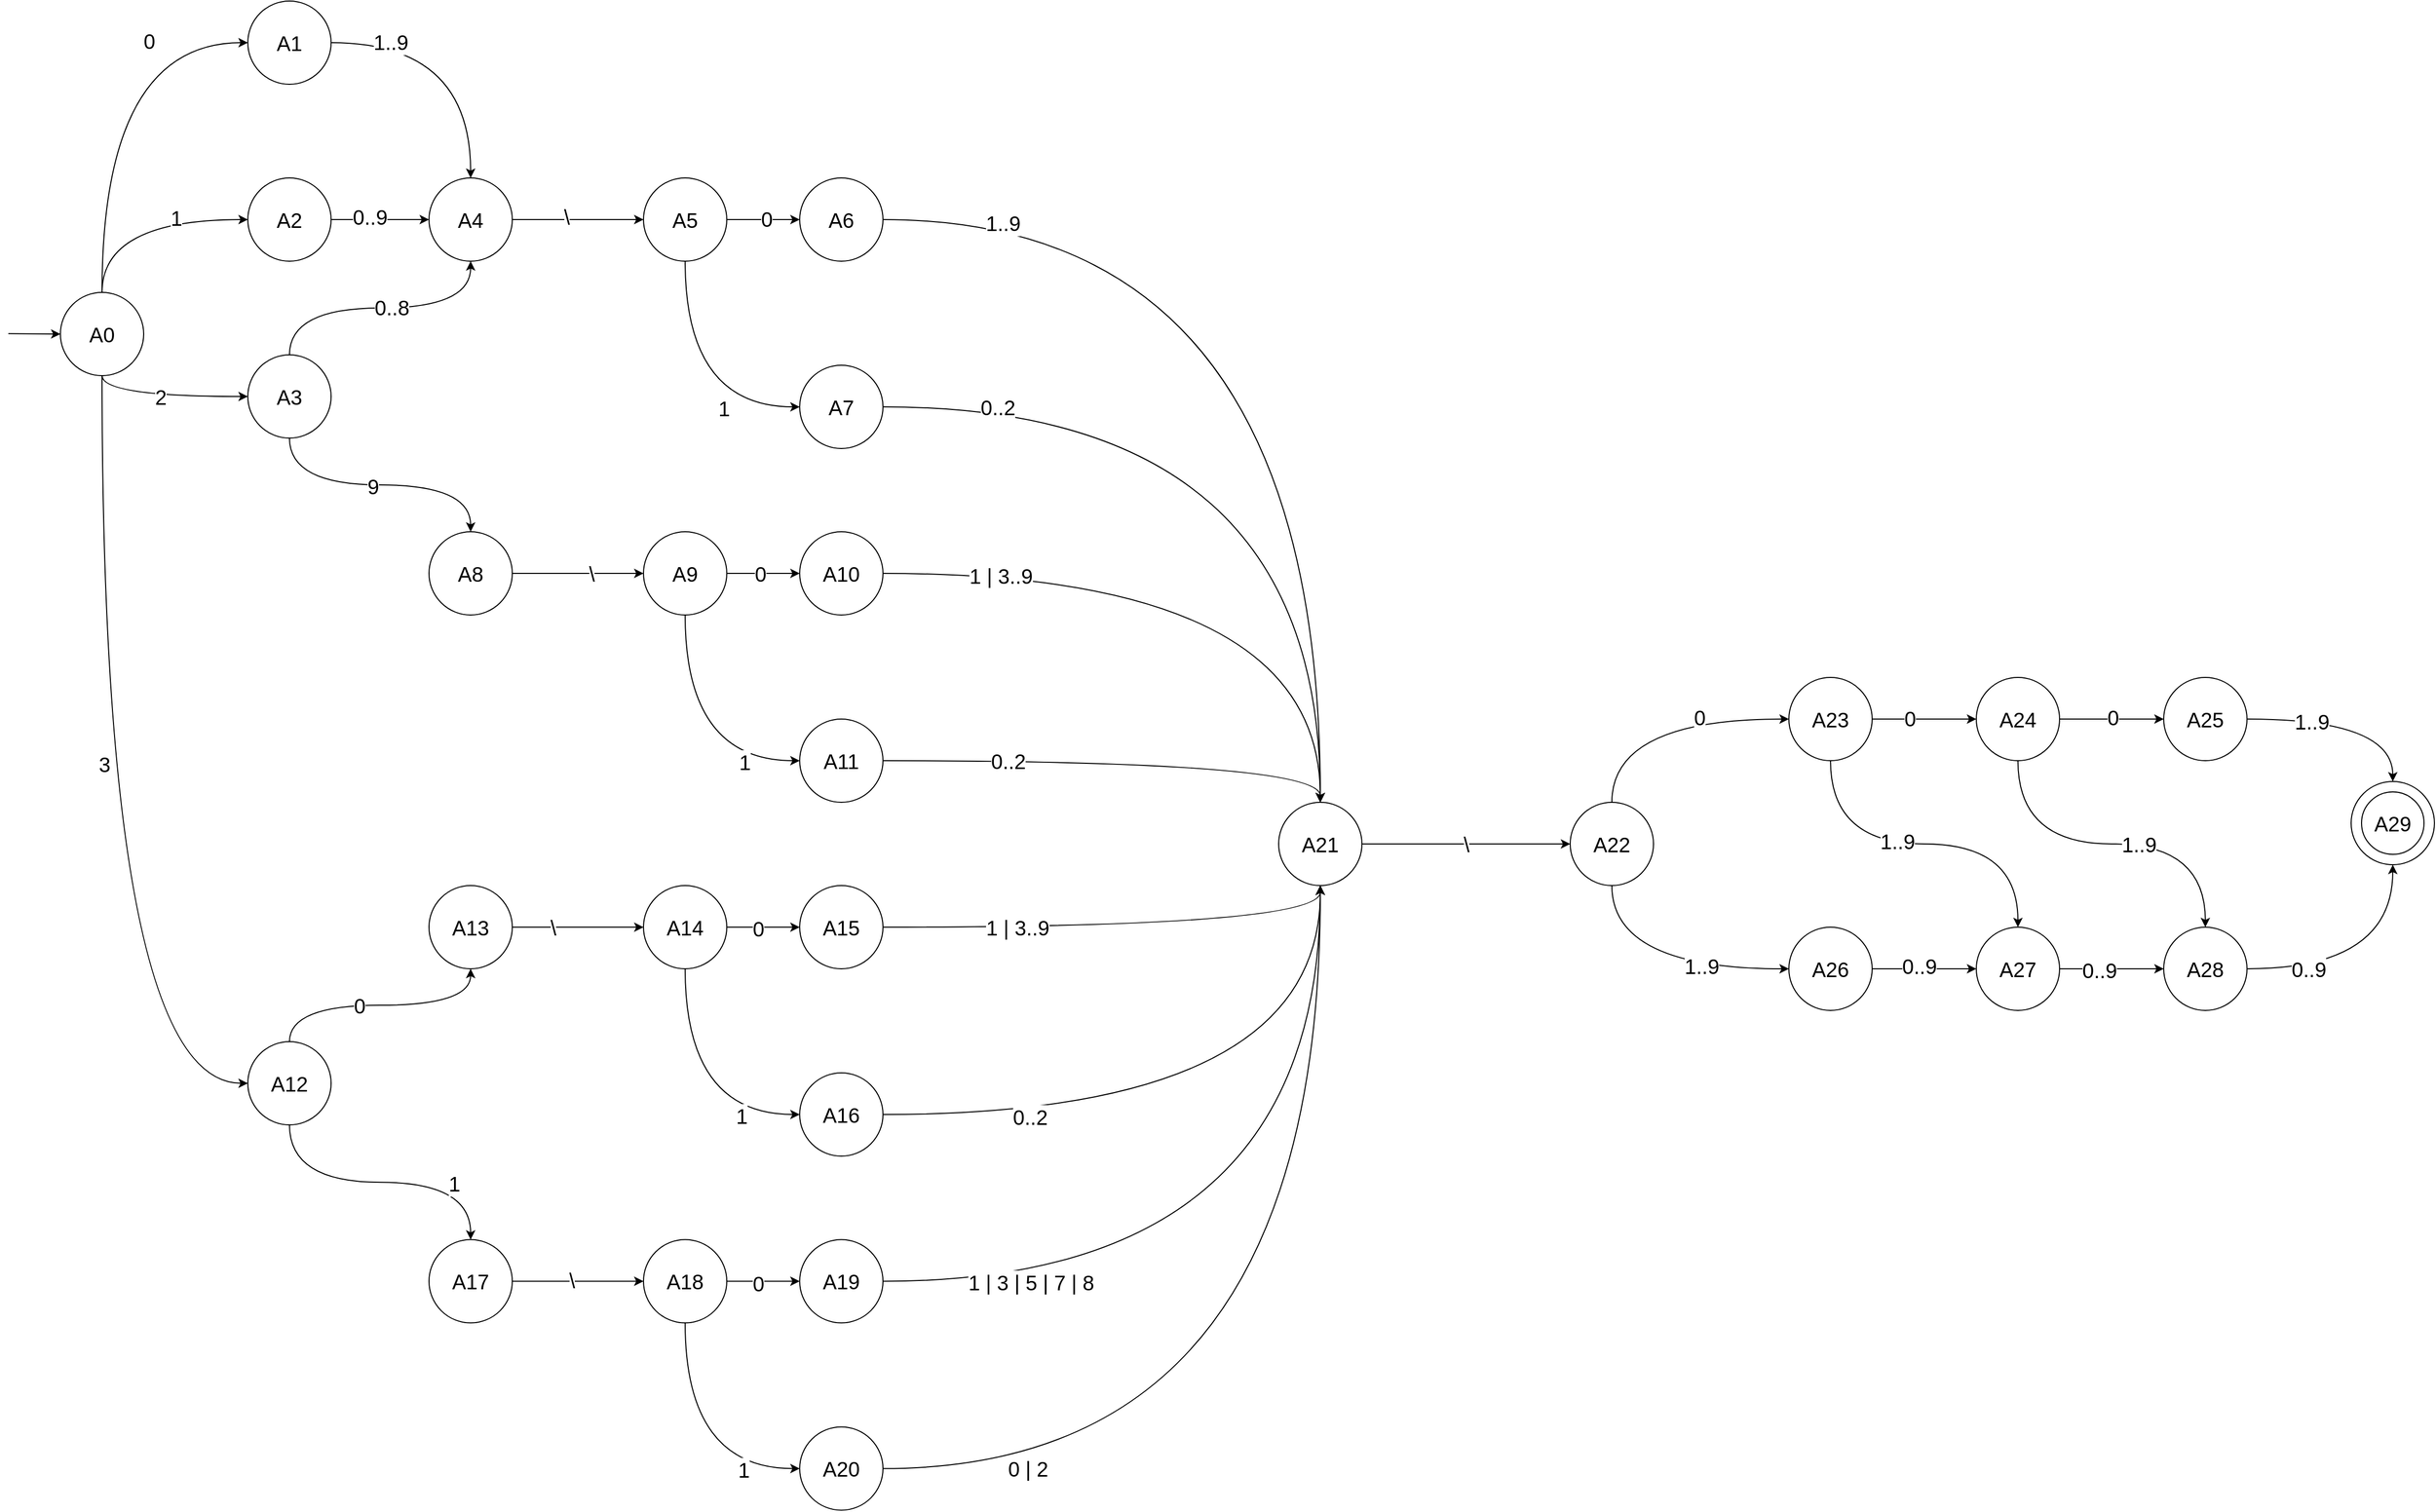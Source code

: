 <mxfile version="23.0.2" type="device" pages="5">
  <diagram name="Date" id="RfCf_RQFFFm4Sb2Mfn2C">
    <mxGraphModel dx="6077" dy="2850" grid="1" gridSize="10" guides="1" tooltips="1" connect="1" arrows="1" fold="1" page="1" pageScale="1" pageWidth="827" pageHeight="1169" math="0" shadow="0">
      <root>
        <mxCell id="0" />
        <mxCell id="1" parent="0" />
        <mxCell id="sR1aym9AZOEBug6Cj8H3-11" style="edgeStyle=orthogonalEdgeStyle;rounded=0;orthogonalLoop=1;jettySize=auto;html=1;exitX=0.5;exitY=0;exitDx=0;exitDy=0;entryX=0;entryY=0.5;entryDx=0;entryDy=0;fontSize=20;curved=1;" parent="1" source="sR1aym9AZOEBug6Cj8H3-1" target="sR1aym9AZOEBug6Cj8H3-5" edge="1">
          <mxGeometry relative="1" as="geometry" />
        </mxCell>
        <mxCell id="sR1aym9AZOEBug6Cj8H3-30" value="0" style="edgeLabel;html=1;align=center;verticalAlign=middle;resizable=0;points=[];fontSize=20;" parent="sR1aym9AZOEBug6Cj8H3-11" vertex="1" connectable="0">
          <mxGeometry x="0.501" y="2" relative="1" as="geometry">
            <mxPoint as="offset" />
          </mxGeometry>
        </mxCell>
        <mxCell id="sR1aym9AZOEBug6Cj8H3-14" style="edgeStyle=orthogonalEdgeStyle;rounded=0;orthogonalLoop=1;jettySize=auto;html=1;exitX=0.5;exitY=1;exitDx=0;exitDy=0;entryX=0;entryY=0.5;entryDx=0;entryDy=0;fontSize=20;curved=1;" parent="1" source="sR1aym9AZOEBug6Cj8H3-1" target="sR1aym9AZOEBug6Cj8H3-7" edge="1">
          <mxGeometry relative="1" as="geometry" />
        </mxCell>
        <mxCell id="sR1aym9AZOEBug6Cj8H3-28" value="2" style="edgeLabel;html=1;align=center;verticalAlign=middle;resizable=0;points=[];fontSize=20;" parent="sR1aym9AZOEBug6Cj8H3-14" vertex="1" connectable="0">
          <mxGeometry x="0.31" y="1" relative="1" as="geometry">
            <mxPoint x="-29" y="1" as="offset" />
          </mxGeometry>
        </mxCell>
        <mxCell id="sR1aym9AZOEBug6Cj8H3-15" style="edgeStyle=orthogonalEdgeStyle;rounded=0;orthogonalLoop=1;jettySize=auto;html=1;exitX=0.5;exitY=0;exitDx=0;exitDy=0;entryX=0;entryY=0.5;entryDx=0;entryDy=0;fontSize=20;curved=1;" parent="1" source="sR1aym9AZOEBug6Cj8H3-1" target="sR1aym9AZOEBug6Cj8H3-6" edge="1">
          <mxGeometry relative="1" as="geometry" />
        </mxCell>
        <mxCell id="sR1aym9AZOEBug6Cj8H3-29" value="1" style="edgeLabel;html=1;align=center;verticalAlign=middle;resizable=0;points=[];fontSize=20;" parent="sR1aym9AZOEBug6Cj8H3-15" vertex="1" connectable="0">
          <mxGeometry x="0.341" y="2" relative="1" as="geometry">
            <mxPoint as="offset" />
          </mxGeometry>
        </mxCell>
        <mxCell id="sR1aym9AZOEBug6Cj8H3-51" style="edgeStyle=orthogonalEdgeStyle;rounded=0;orthogonalLoop=1;jettySize=auto;html=1;exitX=0.5;exitY=1;exitDx=0;exitDy=0;entryX=0;entryY=0.5;entryDx=0;entryDy=0;fontSize=20;curved=1;" parent="1" source="sR1aym9AZOEBug6Cj8H3-1" target="sR1aym9AZOEBug6Cj8H3-50" edge="1">
          <mxGeometry relative="1" as="geometry" />
        </mxCell>
        <mxCell id="sR1aym9AZOEBug6Cj8H3-52" value="3" style="edgeLabel;html=1;align=center;verticalAlign=middle;resizable=0;points=[];fontSize=20;" parent="sR1aym9AZOEBug6Cj8H3-51" vertex="1" connectable="0">
          <mxGeometry x="-0.091" y="2" relative="1" as="geometry">
            <mxPoint as="offset" />
          </mxGeometry>
        </mxCell>
        <mxCell id="sR1aym9AZOEBug6Cj8H3-1" value="A0" style="ellipse;whiteSpace=wrap;html=1;aspect=fixed;fontSize=20;" parent="1" vertex="1">
          <mxGeometry x="-770" y="280" width="80" height="80" as="geometry" />
        </mxCell>
        <mxCell id="sR1aym9AZOEBug6Cj8H3-4" value="" style="group;fontSize=20;" parent="1" vertex="1" connectable="0">
          <mxGeometry x="1430" y="750" width="80" height="80" as="geometry" />
        </mxCell>
        <mxCell id="sR1aym9AZOEBug6Cj8H3-3" value="" style="ellipse;whiteSpace=wrap;html=1;aspect=fixed;fontSize=20;" parent="sR1aym9AZOEBug6Cj8H3-4" vertex="1">
          <mxGeometry width="80" height="80" as="geometry" />
        </mxCell>
        <mxCell id="sR1aym9AZOEBug6Cj8H3-2" value="A29" style="ellipse;whiteSpace=wrap;html=1;aspect=fixed;fontSize=20;" parent="sR1aym9AZOEBug6Cj8H3-4" vertex="1">
          <mxGeometry x="10" y="10" width="60" height="60" as="geometry" />
        </mxCell>
        <mxCell id="sR1aym9AZOEBug6Cj8H3-10" style="edgeStyle=orthogonalEdgeStyle;rounded=0;orthogonalLoop=1;jettySize=auto;html=1;exitX=1;exitY=0.5;exitDx=0;exitDy=0;entryX=0.5;entryY=0;entryDx=0;entryDy=0;fontSize=20;curved=1;" parent="1" source="sR1aym9AZOEBug6Cj8H3-5" target="sR1aym9AZOEBug6Cj8H3-9" edge="1">
          <mxGeometry relative="1" as="geometry" />
        </mxCell>
        <mxCell id="sR1aym9AZOEBug6Cj8H3-31" value="1..9" style="edgeLabel;html=1;align=center;verticalAlign=middle;resizable=0;points=[];fontSize=20;" parent="sR1aym9AZOEBug6Cj8H3-10" vertex="1" connectable="0">
          <mxGeometry x="-0.567" y="1" relative="1" as="geometry">
            <mxPoint as="offset" />
          </mxGeometry>
        </mxCell>
        <mxCell id="sR1aym9AZOEBug6Cj8H3-5" value="A1" style="ellipse;whiteSpace=wrap;html=1;aspect=fixed;fontSize=20;" parent="1" vertex="1">
          <mxGeometry x="-590" width="80" height="80" as="geometry" />
        </mxCell>
        <mxCell id="sR1aym9AZOEBug6Cj8H3-17" style="edgeStyle=orthogonalEdgeStyle;rounded=0;orthogonalLoop=1;jettySize=auto;html=1;exitX=1;exitY=0.5;exitDx=0;exitDy=0;entryX=0;entryY=0.5;entryDx=0;entryDy=0;fontSize=20;curved=1;" parent="1" source="sR1aym9AZOEBug6Cj8H3-6" target="sR1aym9AZOEBug6Cj8H3-9" edge="1">
          <mxGeometry relative="1" as="geometry" />
        </mxCell>
        <mxCell id="sR1aym9AZOEBug6Cj8H3-32" value="0..9" style="edgeLabel;html=1;align=center;verticalAlign=middle;resizable=0;points=[];fontSize=20;" parent="sR1aym9AZOEBug6Cj8H3-17" vertex="1" connectable="0">
          <mxGeometry x="-0.208" y="3" relative="1" as="geometry">
            <mxPoint as="offset" />
          </mxGeometry>
        </mxCell>
        <mxCell id="sR1aym9AZOEBug6Cj8H3-6" value="A2" style="ellipse;whiteSpace=wrap;html=1;aspect=fixed;fontSize=20;" parent="1" vertex="1">
          <mxGeometry x="-590" y="170" width="80" height="80" as="geometry" />
        </mxCell>
        <mxCell id="sR1aym9AZOEBug6Cj8H3-20" style="edgeStyle=orthogonalEdgeStyle;rounded=0;orthogonalLoop=1;jettySize=auto;html=1;exitX=0.5;exitY=1;exitDx=0;exitDy=0;entryX=0.5;entryY=0;entryDx=0;entryDy=0;fontSize=20;curved=1;" parent="1" source="sR1aym9AZOEBug6Cj8H3-7" target="sR1aym9AZOEBug6Cj8H3-18" edge="1">
          <mxGeometry relative="1" as="geometry" />
        </mxCell>
        <mxCell id="sR1aym9AZOEBug6Cj8H3-38" value="9" style="edgeLabel;html=1;align=center;verticalAlign=middle;resizable=0;points=[];fontSize=20;" parent="sR1aym9AZOEBug6Cj8H3-20" vertex="1" connectable="0">
          <mxGeometry x="-0.053" y="-1" relative="1" as="geometry">
            <mxPoint as="offset" />
          </mxGeometry>
        </mxCell>
        <mxCell id="sR1aym9AZOEBug6Cj8H3-26" style="edgeStyle=orthogonalEdgeStyle;rounded=0;orthogonalLoop=1;jettySize=auto;html=1;exitX=0.5;exitY=0;exitDx=0;exitDy=0;entryX=0.5;entryY=1;entryDx=0;entryDy=0;fontSize=20;curved=1;" parent="1" source="sR1aym9AZOEBug6Cj8H3-7" target="sR1aym9AZOEBug6Cj8H3-9" edge="1">
          <mxGeometry relative="1" as="geometry" />
        </mxCell>
        <mxCell id="sR1aym9AZOEBug6Cj8H3-33" value="0..8" style="edgeLabel;html=1;align=center;verticalAlign=middle;resizable=0;points=[];fontSize=20;" parent="sR1aym9AZOEBug6Cj8H3-26" vertex="1" connectable="0">
          <mxGeometry x="0.08" y="1" relative="1" as="geometry">
            <mxPoint as="offset" />
          </mxGeometry>
        </mxCell>
        <mxCell id="sR1aym9AZOEBug6Cj8H3-7" value="A3" style="ellipse;whiteSpace=wrap;html=1;aspect=fixed;fontSize=20;" parent="1" vertex="1">
          <mxGeometry x="-590" y="340" width="80" height="80" as="geometry" />
        </mxCell>
        <mxCell id="sR1aym9AZOEBug6Cj8H3-90" style="edgeStyle=orthogonalEdgeStyle;rounded=0;orthogonalLoop=1;jettySize=auto;html=1;exitX=1;exitY=0.5;exitDx=0;exitDy=0;entryX=0;entryY=0.5;entryDx=0;entryDy=0;fontSize=20;curved=1;" parent="1" source="sR1aym9AZOEBug6Cj8H3-8" target="sR1aym9AZOEBug6Cj8H3-88" edge="1">
          <mxGeometry relative="1" as="geometry" />
        </mxCell>
        <mxCell id="sR1aym9AZOEBug6Cj8H3-93" value="0" style="edgeLabel;html=1;align=center;verticalAlign=middle;resizable=0;points=[];fontSize=20;" parent="sR1aym9AZOEBug6Cj8H3-90" vertex="1" connectable="0">
          <mxGeometry x="0.08" y="1" relative="1" as="geometry">
            <mxPoint as="offset" />
          </mxGeometry>
        </mxCell>
        <mxCell id="sR1aym9AZOEBug6Cj8H3-91" style="edgeStyle=orthogonalEdgeStyle;rounded=0;orthogonalLoop=1;jettySize=auto;html=1;exitX=0.5;exitY=1;exitDx=0;exitDy=0;entryX=0;entryY=0.5;entryDx=0;entryDy=0;fontSize=20;curved=1;" parent="1" source="sR1aym9AZOEBug6Cj8H3-8" target="sR1aym9AZOEBug6Cj8H3-89" edge="1">
          <mxGeometry relative="1" as="geometry" />
        </mxCell>
        <mxCell id="sR1aym9AZOEBug6Cj8H3-92" value="1" style="edgeLabel;html=1;align=center;verticalAlign=middle;resizable=0;points=[];fontSize=20;" parent="sR1aym9AZOEBug6Cj8H3-91" vertex="1" connectable="0">
          <mxGeometry x="0.41" y="-1" relative="1" as="geometry">
            <mxPoint as="offset" />
          </mxGeometry>
        </mxCell>
        <mxCell id="sR1aym9AZOEBug6Cj8H3-8" value="A5" style="ellipse;whiteSpace=wrap;html=1;aspect=fixed;fontSize=20;" parent="1" vertex="1">
          <mxGeometry x="-210" y="170" width="80" height="80" as="geometry" />
        </mxCell>
        <mxCell id="sR1aym9AZOEBug6Cj8H3-21" style="edgeStyle=orthogonalEdgeStyle;rounded=0;orthogonalLoop=1;jettySize=auto;html=1;exitX=1;exitY=0.5;exitDx=0;exitDy=0;entryX=0;entryY=0.5;entryDx=0;entryDy=0;fontSize=20;curved=1;" parent="1" source="sR1aym9AZOEBug6Cj8H3-9" target="sR1aym9AZOEBug6Cj8H3-8" edge="1">
          <mxGeometry relative="1" as="geometry" />
        </mxCell>
        <mxCell id="sR1aym9AZOEBug6Cj8H3-34" value="\" style="edgeLabel;html=1;align=center;verticalAlign=middle;resizable=0;points=[];fontSize=20;" parent="sR1aym9AZOEBug6Cj8H3-21" vertex="1" connectable="0">
          <mxGeometry x="-0.175" y="3" relative="1" as="geometry">
            <mxPoint as="offset" />
          </mxGeometry>
        </mxCell>
        <mxCell id="sR1aym9AZOEBug6Cj8H3-9" value="A4" style="ellipse;whiteSpace=wrap;html=1;aspect=fixed;fontSize=20;" parent="1" vertex="1">
          <mxGeometry x="-416" y="170" width="80" height="80" as="geometry" />
        </mxCell>
        <mxCell id="sR1aym9AZOEBug6Cj8H3-40" style="edgeStyle=orthogonalEdgeStyle;rounded=0;orthogonalLoop=1;jettySize=auto;html=1;exitX=1;exitY=0.5;exitDx=0;exitDy=0;entryX=0;entryY=0.5;entryDx=0;entryDy=0;fontSize=20;curved=1;" parent="1" source="sR1aym9AZOEBug6Cj8H3-18" target="sR1aym9AZOEBug6Cj8H3-39" edge="1">
          <mxGeometry relative="1" as="geometry" />
        </mxCell>
        <mxCell id="sR1aym9AZOEBug6Cj8H3-41" value="\" style="edgeLabel;html=1;align=center;verticalAlign=middle;resizable=0;points=[];fontSize=20;" parent="sR1aym9AZOEBug6Cj8H3-40" vertex="1" connectable="0">
          <mxGeometry x="0.174" y="-2" relative="1" as="geometry">
            <mxPoint x="2" y="-2" as="offset" />
          </mxGeometry>
        </mxCell>
        <mxCell id="sR1aym9AZOEBug6Cj8H3-18" value="A8" style="ellipse;whiteSpace=wrap;html=1;aspect=fixed;fontSize=20;" parent="1" vertex="1">
          <mxGeometry x="-416" y="510" width="80" height="80" as="geometry" />
        </mxCell>
        <mxCell id="sR1aym9AZOEBug6Cj8H3-46" style="edgeStyle=orthogonalEdgeStyle;rounded=0;orthogonalLoop=1;jettySize=auto;html=1;exitX=1;exitY=0.5;exitDx=0;exitDy=0;entryX=0;entryY=0.5;entryDx=0;entryDy=0;fontSize=20;curved=1;" parent="1" source="sR1aym9AZOEBug6Cj8H3-39" target="sR1aym9AZOEBug6Cj8H3-42" edge="1">
          <mxGeometry relative="1" as="geometry" />
        </mxCell>
        <mxCell id="sR1aym9AZOEBug6Cj8H3-69" value="0" style="edgeLabel;html=1;align=center;verticalAlign=middle;resizable=0;points=[];fontSize=20;" parent="sR1aym9AZOEBug6Cj8H3-46" vertex="1" connectable="0">
          <mxGeometry x="-0.096" relative="1" as="geometry">
            <mxPoint as="offset" />
          </mxGeometry>
        </mxCell>
        <mxCell id="sR1aym9AZOEBug6Cj8H3-48" style="edgeStyle=orthogonalEdgeStyle;rounded=0;orthogonalLoop=1;jettySize=auto;html=1;exitX=0.5;exitY=1;exitDx=0;exitDy=0;entryX=0;entryY=0.5;entryDx=0;entryDy=0;fontSize=20;curved=1;" parent="1" source="sR1aym9AZOEBug6Cj8H3-39" target="sR1aym9AZOEBug6Cj8H3-45" edge="1">
          <mxGeometry relative="1" as="geometry" />
        </mxCell>
        <mxCell id="sR1aym9AZOEBug6Cj8H3-82" value="1" style="edgeLabel;html=1;align=center;verticalAlign=middle;resizable=0;points=[];fontSize=20;" parent="sR1aym9AZOEBug6Cj8H3-48" vertex="1" connectable="0">
          <mxGeometry x="0.576" y="-1" relative="1" as="geometry">
            <mxPoint as="offset" />
          </mxGeometry>
        </mxCell>
        <mxCell id="sR1aym9AZOEBug6Cj8H3-39" value="A9" style="ellipse;whiteSpace=wrap;html=1;aspect=fixed;fontSize=20;" parent="1" vertex="1">
          <mxGeometry x="-210" y="510" width="80" height="80" as="geometry" />
        </mxCell>
        <mxCell id="sR1aym9AZOEBug6Cj8H3-96" style="edgeStyle=orthogonalEdgeStyle;rounded=0;orthogonalLoop=1;jettySize=auto;html=1;exitX=1;exitY=0.5;exitDx=0;exitDy=0;entryX=0.5;entryY=0;entryDx=0;entryDy=0;fontSize=20;curved=1;" parent="1" source="sR1aym9AZOEBug6Cj8H3-42" target="sR1aym9AZOEBug6Cj8H3-87" edge="1">
          <mxGeometry relative="1" as="geometry" />
        </mxCell>
        <mxCell id="sR1aym9AZOEBug6Cj8H3-104" value="1 | 3..9" style="edgeLabel;html=1;align=center;verticalAlign=middle;resizable=0;points=[];fontSize=20;" parent="sR1aym9AZOEBug6Cj8H3-96" vertex="1" connectable="0">
          <mxGeometry x="-0.646" y="-2" relative="1" as="geometry">
            <mxPoint x="-1" as="offset" />
          </mxGeometry>
        </mxCell>
        <mxCell id="sR1aym9AZOEBug6Cj8H3-42" value="A10" style="ellipse;whiteSpace=wrap;html=1;aspect=fixed;fontSize=20;" parent="1" vertex="1">
          <mxGeometry x="-60" y="510" width="80" height="80" as="geometry" />
        </mxCell>
        <mxCell id="sR1aym9AZOEBug6Cj8H3-97" style="edgeStyle=orthogonalEdgeStyle;rounded=0;orthogonalLoop=1;jettySize=auto;html=1;exitX=1;exitY=0.5;exitDx=0;exitDy=0;entryX=0.5;entryY=0;entryDx=0;entryDy=0;fontSize=20;curved=1;" parent="1" source="sR1aym9AZOEBug6Cj8H3-45" target="sR1aym9AZOEBug6Cj8H3-87" edge="1">
          <mxGeometry relative="1" as="geometry" />
        </mxCell>
        <mxCell id="sR1aym9AZOEBug6Cj8H3-105" value="0..2" style="edgeLabel;html=1;align=center;verticalAlign=middle;resizable=0;points=[];fontSize=20;" parent="sR1aym9AZOEBug6Cj8H3-97" vertex="1" connectable="0">
          <mxGeometry x="-0.258" relative="1" as="geometry">
            <mxPoint x="-51" as="offset" />
          </mxGeometry>
        </mxCell>
        <mxCell id="sR1aym9AZOEBug6Cj8H3-45" value="A11" style="ellipse;whiteSpace=wrap;html=1;aspect=fixed;fontSize=20;" parent="1" vertex="1">
          <mxGeometry x="-60" y="690" width="80" height="80" as="geometry" />
        </mxCell>
        <mxCell id="sR1aym9AZOEBug6Cj8H3-57" style="edgeStyle=orthogonalEdgeStyle;rounded=0;orthogonalLoop=1;jettySize=auto;html=1;exitX=0.5;exitY=0;exitDx=0;exitDy=0;entryX=0.5;entryY=1;entryDx=0;entryDy=0;fontSize=20;curved=1;" parent="1" source="sR1aym9AZOEBug6Cj8H3-50" target="sR1aym9AZOEBug6Cj8H3-55" edge="1">
          <mxGeometry relative="1" as="geometry" />
        </mxCell>
        <mxCell id="sR1aym9AZOEBug6Cj8H3-59" value="0" style="edgeLabel;html=1;align=center;verticalAlign=middle;resizable=0;points=[];fontSize=20;" parent="sR1aym9AZOEBug6Cj8H3-57" vertex="1" connectable="0">
          <mxGeometry x="-0.162" relative="1" as="geometry">
            <mxPoint as="offset" />
          </mxGeometry>
        </mxCell>
        <mxCell id="sR1aym9AZOEBug6Cj8H3-58" style="edgeStyle=orthogonalEdgeStyle;rounded=0;orthogonalLoop=1;jettySize=auto;html=1;exitX=0.5;exitY=1;exitDx=0;exitDy=0;entryX=0.5;entryY=0;entryDx=0;entryDy=0;fontSize=20;curved=1;" parent="1" source="sR1aym9AZOEBug6Cj8H3-50" target="sR1aym9AZOEBug6Cj8H3-56" edge="1">
          <mxGeometry relative="1" as="geometry" />
        </mxCell>
        <mxCell id="sR1aym9AZOEBug6Cj8H3-60" value="1" style="edgeLabel;html=1;align=center;verticalAlign=middle;resizable=0;points=[];fontSize=20;" parent="sR1aym9AZOEBug6Cj8H3-58" vertex="1" connectable="0">
          <mxGeometry x="0.496" y="-1" relative="1" as="geometry">
            <mxPoint as="offset" />
          </mxGeometry>
        </mxCell>
        <mxCell id="sR1aym9AZOEBug6Cj8H3-50" value="A12" style="ellipse;whiteSpace=wrap;html=1;aspect=fixed;fontSize=20;" parent="1" vertex="1">
          <mxGeometry x="-590" y="1000" width="80" height="80" as="geometry" />
        </mxCell>
        <mxCell id="sR1aym9AZOEBug6Cj8H3-70" style="edgeStyle=orthogonalEdgeStyle;rounded=0;orthogonalLoop=1;jettySize=auto;html=1;exitX=1;exitY=0.5;exitDx=0;exitDy=0;entryX=0;entryY=0.5;entryDx=0;entryDy=0;fontSize=20;curved=1;" parent="1" source="sR1aym9AZOEBug6Cj8H3-55" target="sR1aym9AZOEBug6Cj8H3-62" edge="1">
          <mxGeometry relative="1" as="geometry" />
        </mxCell>
        <mxCell id="sR1aym9AZOEBug6Cj8H3-71" value="\" style="edgeLabel;html=1;align=center;verticalAlign=middle;resizable=0;points=[];fontSize=20;" parent="sR1aym9AZOEBug6Cj8H3-70" vertex="1" connectable="0">
          <mxGeometry x="-0.391" relative="1" as="geometry">
            <mxPoint as="offset" />
          </mxGeometry>
        </mxCell>
        <mxCell id="sR1aym9AZOEBug6Cj8H3-55" value="A13" style="ellipse;whiteSpace=wrap;html=1;aspect=fixed;fontSize=20;" parent="1" vertex="1">
          <mxGeometry x="-416" y="850" width="80" height="80" as="geometry" />
        </mxCell>
        <mxCell id="sR1aym9AZOEBug6Cj8H3-65" style="edgeStyle=orthogonalEdgeStyle;rounded=0;orthogonalLoop=1;jettySize=auto;html=1;exitX=1;exitY=0.5;exitDx=0;exitDy=0;entryX=0;entryY=0.5;entryDx=0;entryDy=0;fontSize=20;curved=1;" parent="1" source="sR1aym9AZOEBug6Cj8H3-56" target="sR1aym9AZOEBug6Cj8H3-63" edge="1">
          <mxGeometry relative="1" as="geometry" />
        </mxCell>
        <mxCell id="sR1aym9AZOEBug6Cj8H3-72" value="\" style="edgeLabel;html=1;align=center;verticalAlign=middle;resizable=0;points=[];fontSize=20;" parent="sR1aym9AZOEBug6Cj8H3-65" vertex="1" connectable="0">
          <mxGeometry x="-0.106" y="2" relative="1" as="geometry">
            <mxPoint as="offset" />
          </mxGeometry>
        </mxCell>
        <mxCell id="sR1aym9AZOEBug6Cj8H3-56" value="A17" style="ellipse;whiteSpace=wrap;html=1;aspect=fixed;fontSize=20;" parent="1" vertex="1">
          <mxGeometry x="-416" y="1190.27" width="80" height="80" as="geometry" />
        </mxCell>
        <mxCell id="sR1aym9AZOEBug6Cj8H3-78" style="edgeStyle=orthogonalEdgeStyle;rounded=0;orthogonalLoop=1;jettySize=auto;html=1;exitX=1;exitY=0.5;exitDx=0;exitDy=0;entryX=0;entryY=0.5;entryDx=0;entryDy=0;fontSize=20;curved=1;" parent="1" source="sR1aym9AZOEBug6Cj8H3-62" target="sR1aym9AZOEBug6Cj8H3-73" edge="1">
          <mxGeometry relative="1" as="geometry" />
        </mxCell>
        <mxCell id="sR1aym9AZOEBug6Cj8H3-83" value="0" style="edgeLabel;html=1;align=center;verticalAlign=middle;resizable=0;points=[];fontSize=20;" parent="sR1aym9AZOEBug6Cj8H3-78" vertex="1" connectable="0">
          <mxGeometry x="-0.147" y="-1" relative="1" as="geometry">
            <mxPoint as="offset" />
          </mxGeometry>
        </mxCell>
        <mxCell id="sR1aym9AZOEBug6Cj8H3-81" style="edgeStyle=orthogonalEdgeStyle;rounded=0;orthogonalLoop=1;jettySize=auto;html=1;exitX=0.5;exitY=1;exitDx=0;exitDy=0;entryX=0;entryY=0.5;entryDx=0;entryDy=0;fontSize=20;curved=1;" parent="1" source="sR1aym9AZOEBug6Cj8H3-62" target="sR1aym9AZOEBug6Cj8H3-74" edge="1">
          <mxGeometry relative="1" as="geometry" />
        </mxCell>
        <mxCell id="sR1aym9AZOEBug6Cj8H3-84" value="1" style="edgeLabel;html=1;align=center;verticalAlign=middle;resizable=0;points=[];fontSize=20;" parent="sR1aym9AZOEBug6Cj8H3-81" vertex="1" connectable="0">
          <mxGeometry x="0.553" y="-1" relative="1" as="geometry">
            <mxPoint as="offset" />
          </mxGeometry>
        </mxCell>
        <mxCell id="sR1aym9AZOEBug6Cj8H3-62" value="A14" style="ellipse;whiteSpace=wrap;html=1;aspect=fixed;fontSize=20;" parent="1" vertex="1">
          <mxGeometry x="-210" y="850" width="80" height="80" as="geometry" />
        </mxCell>
        <mxCell id="sR1aym9AZOEBug6Cj8H3-79" style="edgeStyle=orthogonalEdgeStyle;rounded=0;orthogonalLoop=1;jettySize=auto;html=1;exitX=1;exitY=0.5;exitDx=0;exitDy=0;entryX=0;entryY=0.5;entryDx=0;entryDy=0;fontSize=20;curved=1;" parent="1" source="sR1aym9AZOEBug6Cj8H3-63" target="sR1aym9AZOEBug6Cj8H3-75" edge="1">
          <mxGeometry relative="1" as="geometry" />
        </mxCell>
        <mxCell id="sR1aym9AZOEBug6Cj8H3-85" value="0" style="edgeLabel;html=1;align=center;verticalAlign=middle;resizable=0;points=[];fontSize=20;" parent="sR1aym9AZOEBug6Cj8H3-79" vertex="1" connectable="0">
          <mxGeometry x="-0.147" y="-1" relative="1" as="geometry">
            <mxPoint as="offset" />
          </mxGeometry>
        </mxCell>
        <mxCell id="sR1aym9AZOEBug6Cj8H3-80" style="edgeStyle=orthogonalEdgeStyle;rounded=0;orthogonalLoop=1;jettySize=auto;html=1;exitX=0.5;exitY=1;exitDx=0;exitDy=0;entryX=0;entryY=0.5;entryDx=0;entryDy=0;fontSize=20;curved=1;" parent="1" source="sR1aym9AZOEBug6Cj8H3-63" target="sR1aym9AZOEBug6Cj8H3-76" edge="1">
          <mxGeometry relative="1" as="geometry" />
        </mxCell>
        <mxCell id="sR1aym9AZOEBug6Cj8H3-86" value="1" style="edgeLabel;html=1;align=center;verticalAlign=middle;resizable=0;points=[];fontSize=20;" parent="sR1aym9AZOEBug6Cj8H3-80" vertex="1" connectable="0">
          <mxGeometry x="0.565" relative="1" as="geometry">
            <mxPoint as="offset" />
          </mxGeometry>
        </mxCell>
        <mxCell id="sR1aym9AZOEBug6Cj8H3-63" value="A18" style="ellipse;whiteSpace=wrap;html=1;aspect=fixed;fontSize=20;" parent="1" vertex="1">
          <mxGeometry x="-210" y="1190.27" width="80" height="80" as="geometry" />
        </mxCell>
        <mxCell id="sR1aym9AZOEBug6Cj8H3-98" style="edgeStyle=orthogonalEdgeStyle;rounded=0;orthogonalLoop=1;jettySize=auto;html=1;exitX=1;exitY=0.5;exitDx=0;exitDy=0;entryX=0.5;entryY=1;entryDx=0;entryDy=0;fontSize=20;curved=1;" parent="1" source="sR1aym9AZOEBug6Cj8H3-73" target="sR1aym9AZOEBug6Cj8H3-87" edge="1">
          <mxGeometry relative="1" as="geometry" />
        </mxCell>
        <mxCell id="sR1aym9AZOEBug6Cj8H3-106" value="1 | 3..9" style="edgeLabel;html=1;align=center;verticalAlign=middle;resizable=0;points=[];fontSize=20;" parent="sR1aym9AZOEBug6Cj8H3-98" vertex="1" connectable="0">
          <mxGeometry x="-0.399" y="-1" relative="1" as="geometry">
            <mxPoint x="-9" y="-1" as="offset" />
          </mxGeometry>
        </mxCell>
        <mxCell id="sR1aym9AZOEBug6Cj8H3-73" value="A15" style="ellipse;whiteSpace=wrap;html=1;aspect=fixed;fontSize=20;" parent="1" vertex="1">
          <mxGeometry x="-60" y="850" width="80" height="80" as="geometry" />
        </mxCell>
        <mxCell id="sR1aym9AZOEBug6Cj8H3-99" style="edgeStyle=orthogonalEdgeStyle;rounded=0;orthogonalLoop=1;jettySize=auto;html=1;exitX=1;exitY=0.5;exitDx=0;exitDy=0;fontSize=20;curved=1;" parent="1" source="sR1aym9AZOEBug6Cj8H3-74" edge="1">
          <mxGeometry relative="1" as="geometry">
            <mxPoint x="440" y="850" as="targetPoint" />
          </mxGeometry>
        </mxCell>
        <mxCell id="sR1aym9AZOEBug6Cj8H3-107" value="0..2" style="edgeLabel;html=1;align=center;verticalAlign=middle;resizable=0;points=[];fontSize=20;" parent="sR1aym9AZOEBug6Cj8H3-99" vertex="1" connectable="0">
          <mxGeometry x="-0.56" y="-2" relative="1" as="geometry">
            <mxPoint as="offset" />
          </mxGeometry>
        </mxCell>
        <mxCell id="sR1aym9AZOEBug6Cj8H3-74" value="A16" style="ellipse;whiteSpace=wrap;html=1;aspect=fixed;fontSize=20;" parent="1" vertex="1">
          <mxGeometry x="-60" y="1030" width="80" height="80" as="geometry" />
        </mxCell>
        <mxCell id="sR1aym9AZOEBug6Cj8H3-100" style="edgeStyle=orthogonalEdgeStyle;rounded=0;orthogonalLoop=1;jettySize=auto;html=1;exitX=1;exitY=0.5;exitDx=0;exitDy=0;entryX=0.5;entryY=1;entryDx=0;entryDy=0;fontSize=20;curved=1;" parent="1" source="sR1aym9AZOEBug6Cj8H3-75" target="sR1aym9AZOEBug6Cj8H3-87" edge="1">
          <mxGeometry relative="1" as="geometry" />
        </mxCell>
        <mxCell id="sR1aym9AZOEBug6Cj8H3-108" value="1 | 3 | 5 | 7 | 8" style="edgeLabel;html=1;align=center;verticalAlign=middle;resizable=0;points=[];fontSize=20;" parent="sR1aym9AZOEBug6Cj8H3-100" vertex="1" connectable="0">
          <mxGeometry x="-0.646" relative="1" as="geometry">
            <mxPoint as="offset" />
          </mxGeometry>
        </mxCell>
        <mxCell id="sR1aym9AZOEBug6Cj8H3-75" value="A19" style="ellipse;whiteSpace=wrap;html=1;aspect=fixed;fontSize=20;" parent="1" vertex="1">
          <mxGeometry x="-60" y="1190.27" width="80" height="80" as="geometry" />
        </mxCell>
        <mxCell id="sR1aym9AZOEBug6Cj8H3-101" style="edgeStyle=orthogonalEdgeStyle;rounded=0;orthogonalLoop=1;jettySize=auto;html=1;exitX=1;exitY=0.5;exitDx=0;exitDy=0;fontSize=20;curved=1;" parent="1" source="sR1aym9AZOEBug6Cj8H3-76" edge="1">
          <mxGeometry relative="1" as="geometry">
            <mxPoint x="440" y="850" as="targetPoint" />
          </mxGeometry>
        </mxCell>
        <mxCell id="sR1aym9AZOEBug6Cj8H3-109" value="0 | 2" style="edgeLabel;html=1;align=center;verticalAlign=middle;resizable=0;points=[];fontSize=20;" parent="sR1aym9AZOEBug6Cj8H3-101" vertex="1" connectable="0">
          <mxGeometry x="-0.718" y="1" relative="1" as="geometry">
            <mxPoint as="offset" />
          </mxGeometry>
        </mxCell>
        <mxCell id="sR1aym9AZOEBug6Cj8H3-76" value="A20" style="ellipse;whiteSpace=wrap;html=1;aspect=fixed;fontSize=20;" parent="1" vertex="1">
          <mxGeometry x="-60" y="1370.27" width="80" height="80" as="geometry" />
        </mxCell>
        <mxCell id="sR1aym9AZOEBug6Cj8H3-113" style="edgeStyle=orthogonalEdgeStyle;rounded=0;orthogonalLoop=1;jettySize=auto;html=1;exitX=1;exitY=0.5;exitDx=0;exitDy=0;entryX=0;entryY=0.5;entryDx=0;entryDy=0;fontSize=20;curved=1;" parent="1" source="sR1aym9AZOEBug6Cj8H3-87" target="sR1aym9AZOEBug6Cj8H3-110" edge="1">
          <mxGeometry relative="1" as="geometry" />
        </mxCell>
        <mxCell id="sR1aym9AZOEBug6Cj8H3-114" value="\" style="edgeLabel;html=1;align=center;verticalAlign=middle;resizable=0;points=[];fontSize=20;" parent="sR1aym9AZOEBug6Cj8H3-113" vertex="1" connectable="0">
          <mxGeometry x="0.07" y="-4" relative="1" as="geometry">
            <mxPoint x="-7" y="-4" as="offset" />
          </mxGeometry>
        </mxCell>
        <mxCell id="sR1aym9AZOEBug6Cj8H3-87" value="A21" style="ellipse;whiteSpace=wrap;html=1;aspect=fixed;fontSize=20;" parent="1" vertex="1">
          <mxGeometry x="400" y="770" width="80" height="80" as="geometry" />
        </mxCell>
        <mxCell id="sR1aym9AZOEBug6Cj8H3-94" style="edgeStyle=orthogonalEdgeStyle;rounded=0;orthogonalLoop=1;jettySize=auto;html=1;exitX=1;exitY=0.5;exitDx=0;exitDy=0;entryX=0.5;entryY=0;entryDx=0;entryDy=0;fontSize=20;curved=1;" parent="1" source="sR1aym9AZOEBug6Cj8H3-88" target="sR1aym9AZOEBug6Cj8H3-87" edge="1">
          <mxGeometry relative="1" as="geometry" />
        </mxCell>
        <mxCell id="sR1aym9AZOEBug6Cj8H3-102" value="1..9" style="edgeLabel;html=1;align=center;verticalAlign=middle;resizable=0;points=[];fontSize=20;" parent="sR1aym9AZOEBug6Cj8H3-94" vertex="1" connectable="0">
          <mxGeometry x="-0.764" y="-4" relative="1" as="geometry">
            <mxPoint x="-1" y="-1" as="offset" />
          </mxGeometry>
        </mxCell>
        <mxCell id="sR1aym9AZOEBug6Cj8H3-88" value="A6" style="ellipse;whiteSpace=wrap;html=1;aspect=fixed;fontSize=20;" parent="1" vertex="1">
          <mxGeometry x="-60" y="170" width="80" height="80" as="geometry" />
        </mxCell>
        <mxCell id="sR1aym9AZOEBug6Cj8H3-95" style="edgeStyle=orthogonalEdgeStyle;rounded=0;orthogonalLoop=1;jettySize=auto;html=1;exitX=1;exitY=0.5;exitDx=0;exitDy=0;fontSize=20;curved=1;" parent="1" source="sR1aym9AZOEBug6Cj8H3-89" edge="1">
          <mxGeometry relative="1" as="geometry">
            <mxPoint x="440" y="770" as="targetPoint" />
          </mxGeometry>
        </mxCell>
        <mxCell id="sR1aym9AZOEBug6Cj8H3-103" value="0..2" style="edgeLabel;html=1;align=center;verticalAlign=middle;resizable=0;points=[];fontSize=20;" parent="sR1aym9AZOEBug6Cj8H3-95" vertex="1" connectable="0">
          <mxGeometry x="-0.723" relative="1" as="geometry">
            <mxPoint x="-1" as="offset" />
          </mxGeometry>
        </mxCell>
        <mxCell id="sR1aym9AZOEBug6Cj8H3-89" value="A7" style="ellipse;whiteSpace=wrap;html=1;aspect=fixed;fontSize=20;" parent="1" vertex="1">
          <mxGeometry x="-60" y="350" width="80" height="80" as="geometry" />
        </mxCell>
        <mxCell id="sR1aym9AZOEBug6Cj8H3-115" style="edgeStyle=orthogonalEdgeStyle;rounded=0;orthogonalLoop=1;jettySize=auto;html=1;exitX=0.5;exitY=1;exitDx=0;exitDy=0;entryX=0;entryY=0.5;entryDx=0;entryDy=0;fontSize=20;curved=1;" parent="1" source="sR1aym9AZOEBug6Cj8H3-110" target="sR1aym9AZOEBug6Cj8H3-111" edge="1">
          <mxGeometry relative="1" as="geometry" />
        </mxCell>
        <mxCell id="sR1aym9AZOEBug6Cj8H3-119" value="1..9" style="edgeLabel;html=1;align=center;verticalAlign=middle;resizable=0;points=[];fontSize=20;" parent="sR1aym9AZOEBug6Cj8H3-115" vertex="1" connectable="0">
          <mxGeometry x="0.329" y="3" relative="1" as="geometry">
            <mxPoint as="offset" />
          </mxGeometry>
        </mxCell>
        <mxCell id="sR1aym9AZOEBug6Cj8H3-117" style="edgeStyle=orthogonalEdgeStyle;rounded=0;orthogonalLoop=1;jettySize=auto;html=1;exitX=0.5;exitY=0;exitDx=0;exitDy=0;entryX=0;entryY=0.5;entryDx=0;entryDy=0;fontSize=20;curved=1;" parent="1" source="sR1aym9AZOEBug6Cj8H3-110" target="sR1aym9AZOEBug6Cj8H3-112" edge="1">
          <mxGeometry relative="1" as="geometry" />
        </mxCell>
        <mxCell id="sR1aym9AZOEBug6Cj8H3-118" value="0" style="edgeLabel;html=1;align=center;verticalAlign=middle;resizable=0;points=[];fontSize=20;" parent="sR1aym9AZOEBug6Cj8H3-117" vertex="1" connectable="0">
          <mxGeometry x="0.306" y="2" relative="1" as="geometry">
            <mxPoint as="offset" />
          </mxGeometry>
        </mxCell>
        <mxCell id="sR1aym9AZOEBug6Cj8H3-110" value="A22" style="ellipse;whiteSpace=wrap;html=1;aspect=fixed;fontSize=20;" parent="1" vertex="1">
          <mxGeometry x="680" y="770" width="80" height="80" as="geometry" />
        </mxCell>
        <mxCell id="sR1aym9AZOEBug6Cj8H3-123" style="edgeStyle=orthogonalEdgeStyle;rounded=0;orthogonalLoop=1;jettySize=auto;html=1;exitX=1;exitY=0.5;exitDx=0;exitDy=0;entryX=0;entryY=0.5;entryDx=0;entryDy=0;fontSize=20;curved=1;" parent="1" source="sR1aym9AZOEBug6Cj8H3-111" target="sR1aym9AZOEBug6Cj8H3-120" edge="1">
          <mxGeometry relative="1" as="geometry" />
        </mxCell>
        <mxCell id="sR1aym9AZOEBug6Cj8H3-134" value="0..9" style="edgeLabel;html=1;align=center;verticalAlign=middle;resizable=0;points=[];fontSize=20;" parent="sR1aym9AZOEBug6Cj8H3-123" vertex="1" connectable="0">
          <mxGeometry x="-0.097" y="3" relative="1" as="geometry">
            <mxPoint as="offset" />
          </mxGeometry>
        </mxCell>
        <mxCell id="sR1aym9AZOEBug6Cj8H3-111" value="A26" style="ellipse;whiteSpace=wrap;html=1;aspect=fixed;fontSize=20;" parent="1" vertex="1">
          <mxGeometry x="890" y="890" width="80" height="80" as="geometry" />
        </mxCell>
        <mxCell id="sR1aym9AZOEBug6Cj8H3-122" style="edgeStyle=orthogonalEdgeStyle;rounded=0;orthogonalLoop=1;jettySize=auto;html=1;exitX=1;exitY=0.5;exitDx=0;exitDy=0;entryX=0;entryY=0.5;entryDx=0;entryDy=0;fontSize=20;curved=1;" parent="1" source="sR1aym9AZOEBug6Cj8H3-112" target="sR1aym9AZOEBug6Cj8H3-121" edge="1">
          <mxGeometry relative="1" as="geometry" />
        </mxCell>
        <mxCell id="sR1aym9AZOEBug6Cj8H3-126" value="0" style="edgeLabel;html=1;align=center;verticalAlign=middle;resizable=0;points=[];fontSize=20;" parent="sR1aym9AZOEBug6Cj8H3-122" vertex="1" connectable="0">
          <mxGeometry x="-0.276" y="1" relative="1" as="geometry">
            <mxPoint as="offset" />
          </mxGeometry>
        </mxCell>
        <mxCell id="sR1aym9AZOEBug6Cj8H3-131" style="edgeStyle=orthogonalEdgeStyle;rounded=0;orthogonalLoop=1;jettySize=auto;html=1;exitX=0.5;exitY=1;exitDx=0;exitDy=0;entryX=0.5;entryY=0;entryDx=0;entryDy=0;fontSize=20;curved=1;" parent="1" source="sR1aym9AZOEBug6Cj8H3-112" target="sR1aym9AZOEBug6Cj8H3-120" edge="1">
          <mxGeometry relative="1" as="geometry" />
        </mxCell>
        <mxCell id="sR1aym9AZOEBug6Cj8H3-142" value="1..9" style="edgeLabel;html=1;align=center;verticalAlign=middle;resizable=0;points=[];fontSize=20;" parent="sR1aym9AZOEBug6Cj8H3-131" vertex="1" connectable="0">
          <mxGeometry x="-0.155" y="3" relative="1" as="geometry">
            <mxPoint as="offset" />
          </mxGeometry>
        </mxCell>
        <mxCell id="sR1aym9AZOEBug6Cj8H3-112" value="A23" style="ellipse;whiteSpace=wrap;html=1;aspect=fixed;fontSize=20;" parent="1" vertex="1">
          <mxGeometry x="890" y="650" width="80" height="80" as="geometry" />
        </mxCell>
        <mxCell id="sR1aym9AZOEBug6Cj8H3-130" style="edgeStyle=orthogonalEdgeStyle;rounded=0;orthogonalLoop=1;jettySize=auto;html=1;exitX=1;exitY=0.5;exitDx=0;exitDy=0;entryX=0;entryY=0.5;entryDx=0;entryDy=0;fontSize=20;curved=1;" parent="1" source="sR1aym9AZOEBug6Cj8H3-120" target="sR1aym9AZOEBug6Cj8H3-124" edge="1">
          <mxGeometry relative="1" as="geometry" />
        </mxCell>
        <mxCell id="sR1aym9AZOEBug6Cj8H3-135" value="0..9" style="edgeLabel;html=1;align=center;verticalAlign=middle;resizable=0;points=[];fontSize=20;" parent="sR1aym9AZOEBug6Cj8H3-130" vertex="1" connectable="0">
          <mxGeometry x="-0.248" y="-1" relative="1" as="geometry">
            <mxPoint as="offset" />
          </mxGeometry>
        </mxCell>
        <mxCell id="sR1aym9AZOEBug6Cj8H3-120" value="A27" style="ellipse;whiteSpace=wrap;html=1;aspect=fixed;fontSize=20;" parent="1" vertex="1">
          <mxGeometry x="1070" y="890" width="80" height="80" as="geometry" />
        </mxCell>
        <mxCell id="sR1aym9AZOEBug6Cj8H3-127" style="edgeStyle=orthogonalEdgeStyle;rounded=0;orthogonalLoop=1;jettySize=auto;html=1;exitX=1;exitY=0.5;exitDx=0;exitDy=0;entryX=0;entryY=0.5;entryDx=0;entryDy=0;fontSize=20;curved=1;" parent="1" source="sR1aym9AZOEBug6Cj8H3-121" target="sR1aym9AZOEBug6Cj8H3-125" edge="1">
          <mxGeometry relative="1" as="geometry" />
        </mxCell>
        <mxCell id="sR1aym9AZOEBug6Cj8H3-128" value="0" style="edgeLabel;html=1;align=center;verticalAlign=middle;resizable=0;points=[];fontSize=20;" parent="sR1aym9AZOEBug6Cj8H3-127" vertex="1" connectable="0">
          <mxGeometry x="0.014" y="2" relative="1" as="geometry">
            <mxPoint as="offset" />
          </mxGeometry>
        </mxCell>
        <mxCell id="sR1aym9AZOEBug6Cj8H3-132" style="edgeStyle=orthogonalEdgeStyle;rounded=0;orthogonalLoop=1;jettySize=auto;html=1;exitX=0.5;exitY=1;exitDx=0;exitDy=0;entryX=0.5;entryY=0;entryDx=0;entryDy=0;fontSize=20;curved=1;" parent="1" source="sR1aym9AZOEBug6Cj8H3-121" target="sR1aym9AZOEBug6Cj8H3-124" edge="1">
          <mxGeometry relative="1" as="geometry" />
        </mxCell>
        <mxCell id="sR1aym9AZOEBug6Cj8H3-133" value="1..9" style="edgeLabel;html=1;align=center;verticalAlign=middle;resizable=0;points=[];fontSize=20;" parent="sR1aym9AZOEBug6Cj8H3-132" vertex="1" connectable="0">
          <mxGeometry x="0.154" relative="1" as="geometry">
            <mxPoint as="offset" />
          </mxGeometry>
        </mxCell>
        <mxCell id="sR1aym9AZOEBug6Cj8H3-121" value="A24" style="ellipse;whiteSpace=wrap;html=1;aspect=fixed;fontSize=20;" parent="1" vertex="1">
          <mxGeometry x="1070" y="650" width="80" height="80" as="geometry" />
        </mxCell>
        <mxCell id="sR1aym9AZOEBug6Cj8H3-137" style="edgeStyle=orthogonalEdgeStyle;rounded=0;orthogonalLoop=1;jettySize=auto;html=1;exitX=1;exitY=0.5;exitDx=0;exitDy=0;entryX=0.5;entryY=1;entryDx=0;entryDy=0;fontSize=20;curved=1;" parent="1" source="sR1aym9AZOEBug6Cj8H3-124" target="sR1aym9AZOEBug6Cj8H3-3" edge="1">
          <mxGeometry relative="1" as="geometry">
            <mxPoint x="1470" y="830" as="targetPoint" />
          </mxGeometry>
        </mxCell>
        <mxCell id="sR1aym9AZOEBug6Cj8H3-140" value="0..9" style="edgeLabel;html=1;align=center;verticalAlign=middle;resizable=0;points=[];fontSize=20;" parent="sR1aym9AZOEBug6Cj8H3-137" vertex="1" connectable="0">
          <mxGeometry x="-0.511" relative="1" as="geometry">
            <mxPoint as="offset" />
          </mxGeometry>
        </mxCell>
        <mxCell id="sR1aym9AZOEBug6Cj8H3-124" value="A28" style="ellipse;whiteSpace=wrap;html=1;aspect=fixed;fontSize=20;" parent="1" vertex="1">
          <mxGeometry x="1250" y="890" width="80" height="80" as="geometry" />
        </mxCell>
        <mxCell id="sR1aym9AZOEBug6Cj8H3-138" style="edgeStyle=orthogonalEdgeStyle;rounded=0;orthogonalLoop=1;jettySize=auto;html=1;exitX=1;exitY=0.5;exitDx=0;exitDy=0;entryX=0.5;entryY=0;entryDx=0;entryDy=0;fontSize=20;curved=1;" parent="1" source="sR1aym9AZOEBug6Cj8H3-125" target="sR1aym9AZOEBug6Cj8H3-3" edge="1">
          <mxGeometry relative="1" as="geometry">
            <mxPoint x="1470" y="750" as="targetPoint" />
          </mxGeometry>
        </mxCell>
        <mxCell id="sR1aym9AZOEBug6Cj8H3-139" value="1..9" style="edgeLabel;html=1;align=center;verticalAlign=middle;resizable=0;points=[];fontSize=20;" parent="sR1aym9AZOEBug6Cj8H3-138" vertex="1" connectable="0">
          <mxGeometry x="-0.385" y="-2" relative="1" as="geometry">
            <mxPoint as="offset" />
          </mxGeometry>
        </mxCell>
        <mxCell id="sR1aym9AZOEBug6Cj8H3-125" value="A25" style="ellipse;whiteSpace=wrap;html=1;aspect=fixed;fontSize=20;" parent="1" vertex="1">
          <mxGeometry x="1250" y="650" width="80" height="80" as="geometry" />
        </mxCell>
        <mxCell id="_vEqqaJpGCyYNX7kdPw2-1" value="" style="endArrow=classic;html=1;rounded=0;entryX=0;entryY=0.5;entryDx=0;entryDy=0;" edge="1" parent="1" target="sR1aym9AZOEBug6Cj8H3-1">
          <mxGeometry width="50" height="50" relative="1" as="geometry">
            <mxPoint x="-820" y="319.66" as="sourcePoint" />
            <mxPoint x="-770" y="319.66" as="targetPoint" />
          </mxGeometry>
        </mxCell>
      </root>
    </mxGraphModel>
  </diagram>
  <diagram id="uK8_-B2TXd3SzLC5zuzB" name="01-57">
    <mxGraphModel dx="1500" dy="814" grid="1" gridSize="10" guides="1" tooltips="1" connect="1" arrows="1" fold="1" page="1" pageScale="1" pageWidth="827" pageHeight="1169" math="0" shadow="0">
      <root>
        <mxCell id="0" />
        <mxCell id="1" parent="0" />
        <mxCell id="I06wD_2-Pc1ISAouwfby-9" style="edgeStyle=orthogonalEdgeStyle;rounded=0;orthogonalLoop=1;jettySize=auto;html=1;exitX=0.5;exitY=1;exitDx=0;exitDy=0;entryX=0;entryY=0.5;entryDx=0;entryDy=0;fontSize=20;curved=1;" edge="1" parent="1" source="I06wD_2-Pc1ISAouwfby-1" target="I06wD_2-Pc1ISAouwfby-8">
          <mxGeometry relative="1" as="geometry" />
        </mxCell>
        <mxCell id="I06wD_2-Pc1ISAouwfby-21" value="5" style="edgeLabel;html=1;align=center;verticalAlign=middle;resizable=0;points=[];fontSize=20;" vertex="1" connectable="0" parent="I06wD_2-Pc1ISAouwfby-9">
          <mxGeometry x="0.298" relative="1" as="geometry">
            <mxPoint as="offset" />
          </mxGeometry>
        </mxCell>
        <mxCell id="I06wD_2-Pc1ISAouwfby-15" style="edgeStyle=orthogonalEdgeStyle;rounded=0;orthogonalLoop=1;jettySize=auto;html=1;exitX=1;exitY=0.5;exitDx=0;exitDy=0;entryX=0;entryY=0.5;entryDx=0;entryDy=0;fontSize=20;curved=1;" edge="1" parent="1" source="I06wD_2-Pc1ISAouwfby-1" target="I06wD_2-Pc1ISAouwfby-4">
          <mxGeometry relative="1" as="geometry" />
        </mxCell>
        <mxCell id="I06wD_2-Pc1ISAouwfby-22" value="1..4" style="edgeLabel;html=1;align=center;verticalAlign=middle;resizable=0;points=[];fontSize=20;" vertex="1" connectable="0" parent="I06wD_2-Pc1ISAouwfby-15">
          <mxGeometry x="-0.338" relative="1" as="geometry">
            <mxPoint as="offset" />
          </mxGeometry>
        </mxCell>
        <mxCell id="I06wD_2-Pc1ISAouwfby-17" style="edgeStyle=orthogonalEdgeStyle;rounded=0;orthogonalLoop=1;jettySize=auto;html=1;exitX=0.5;exitY=0;exitDx=0;exitDy=0;entryX=0;entryY=0.5;entryDx=0;entryDy=0;fontSize=20;curved=1;" edge="1" parent="1" source="I06wD_2-Pc1ISAouwfby-1" target="I06wD_2-Pc1ISAouwfby-2">
          <mxGeometry relative="1" as="geometry" />
        </mxCell>
        <mxCell id="I06wD_2-Pc1ISAouwfby-20" value="0" style="edgeLabel;html=1;align=center;verticalAlign=middle;resizable=0;points=[];fontSize=20;" vertex="1" connectable="0" parent="I06wD_2-Pc1ISAouwfby-17">
          <mxGeometry x="0.252" relative="1" as="geometry">
            <mxPoint as="offset" />
          </mxGeometry>
        </mxCell>
        <mxCell id="I06wD_2-Pc1ISAouwfby-1" value="A0" style="ellipse;whiteSpace=wrap;html=1;aspect=fixed;fontSize=20;" vertex="1" parent="1">
          <mxGeometry x="70" y="290" width="80" height="80" as="geometry" />
        </mxCell>
        <mxCell id="I06wD_2-Pc1ISAouwfby-14" style="edgeStyle=orthogonalEdgeStyle;rounded=0;orthogonalLoop=1;jettySize=auto;html=1;exitX=1;exitY=0.5;exitDx=0;exitDy=0;entryX=0.5;entryY=0;entryDx=0;entryDy=0;fontSize=20;curved=1;" edge="1" parent="1" source="I06wD_2-Pc1ISAouwfby-2" target="I06wD_2-Pc1ISAouwfby-6">
          <mxGeometry relative="1" as="geometry">
            <mxPoint x="414" y="160" as="targetPoint" />
          </mxGeometry>
        </mxCell>
        <mxCell id="I06wD_2-Pc1ISAouwfby-25" value="1..9" style="edgeLabel;html=1;align=center;verticalAlign=middle;resizable=0;points=[];fontSize=20;" vertex="1" connectable="0" parent="I06wD_2-Pc1ISAouwfby-14">
          <mxGeometry x="-0.43" relative="1" as="geometry">
            <mxPoint x="13" y="-10" as="offset" />
          </mxGeometry>
        </mxCell>
        <mxCell id="I06wD_2-Pc1ISAouwfby-2" value="A1" style="ellipse;whiteSpace=wrap;html=1;aspect=fixed;fontSize=20;" vertex="1" parent="1">
          <mxGeometry x="320" y="120" width="80" height="80" as="geometry" />
        </mxCell>
        <mxCell id="I06wD_2-Pc1ISAouwfby-16" style="edgeStyle=orthogonalEdgeStyle;rounded=0;orthogonalLoop=1;jettySize=auto;html=1;exitX=1;exitY=0.5;exitDx=0;exitDy=0;entryX=0;entryY=0.5;entryDx=0;entryDy=0;fontSize=20;curved=1;" edge="1" parent="1" source="I06wD_2-Pc1ISAouwfby-4" target="I06wD_2-Pc1ISAouwfby-6">
          <mxGeometry relative="1" as="geometry">
            <mxPoint x="580" y="330" as="targetPoint" />
          </mxGeometry>
        </mxCell>
        <mxCell id="I06wD_2-Pc1ISAouwfby-23" value="1..9" style="edgeLabel;html=1;align=center;verticalAlign=middle;resizable=0;points=[];fontSize=20;" vertex="1" connectable="0" parent="I06wD_2-Pc1ISAouwfby-16">
          <mxGeometry x="-0.217" y="-2" relative="1" as="geometry">
            <mxPoint x="3" y="-2" as="offset" />
          </mxGeometry>
        </mxCell>
        <mxCell id="I06wD_2-Pc1ISAouwfby-4" value="A3" style="ellipse;whiteSpace=wrap;html=1;aspect=fixed;fontSize=20;" vertex="1" parent="1">
          <mxGeometry x="320" y="290" width="80" height="80" as="geometry" />
        </mxCell>
        <mxCell id="I06wD_2-Pc1ISAouwfby-10" style="edgeStyle=orthogonalEdgeStyle;rounded=0;orthogonalLoop=1;jettySize=auto;html=1;exitX=1;exitY=0.5;exitDx=0;exitDy=0;entryX=0.5;entryY=1;entryDx=0;entryDy=0;fontSize=20;curved=1;" edge="1" parent="1" source="I06wD_2-Pc1ISAouwfby-8" target="I06wD_2-Pc1ISAouwfby-6">
          <mxGeometry relative="1" as="geometry">
            <mxPoint x="414" y="500" as="targetPoint" />
          </mxGeometry>
        </mxCell>
        <mxCell id="I06wD_2-Pc1ISAouwfby-24" value="0..7" style="edgeLabel;html=1;align=center;verticalAlign=middle;resizable=0;points=[];fontSize=20;" vertex="1" connectable="0" parent="I06wD_2-Pc1ISAouwfby-10">
          <mxGeometry x="-0.26" y="-4" relative="1" as="geometry">
            <mxPoint x="5" y="-4" as="offset" />
          </mxGeometry>
        </mxCell>
        <mxCell id="I06wD_2-Pc1ISAouwfby-8" value="A5" style="ellipse;whiteSpace=wrap;html=1;aspect=fixed;fontSize=20;" vertex="1" parent="1">
          <mxGeometry x="320" y="460" width="80" height="80" as="geometry" />
        </mxCell>
        <mxCell id="I06wD_2-Pc1ISAouwfby-19" value="" style="group;fontSize=20;" vertex="1" connectable="0" parent="1">
          <mxGeometry x="580" y="290" width="80" height="80" as="geometry" />
        </mxCell>
        <mxCell id="I06wD_2-Pc1ISAouwfby-6" value="" style="ellipse;whiteSpace=wrap;html=1;aspect=fixed;fontSize=20;" vertex="1" parent="I06wD_2-Pc1ISAouwfby-19">
          <mxGeometry width="80" height="80" as="geometry" />
        </mxCell>
        <mxCell id="I06wD_2-Pc1ISAouwfby-18" value="A7" style="ellipse;whiteSpace=wrap;html=1;aspect=fixed;fontSize=20;" vertex="1" parent="I06wD_2-Pc1ISAouwfby-19">
          <mxGeometry x="10" y="10" width="60" height="60" as="geometry" />
        </mxCell>
        <mxCell id="jAyL0xteNIGLJj6umZ17-1" value="" style="endArrow=classic;html=1;rounded=0;entryX=0;entryY=0.5;entryDx=0;entryDy=0;" edge="1" parent="1" target="I06wD_2-Pc1ISAouwfby-1">
          <mxGeometry width="50" height="50" relative="1" as="geometry">
            <mxPoint x="20" y="330" as="sourcePoint" />
            <mxPoint y="330" as="targetPoint" />
          </mxGeometry>
        </mxCell>
      </root>
    </mxGraphModel>
  </diagram>
  <diagram id="otgFhhp-jQN1pq7X4Fq_" name="Heure">
    <mxGraphModel dx="2625" dy="1425" grid="1" gridSize="10" guides="1" tooltips="1" connect="1" arrows="1" fold="1" page="1" pageScale="1" pageWidth="827" pageHeight="1169" math="0" shadow="0">
      <root>
        <mxCell id="0" />
        <mxCell id="1" parent="0" />
        <mxCell id="_EIIUzx_8WMTInLtgdaO-21" style="edgeStyle=orthogonalEdgeStyle;rounded=0;orthogonalLoop=1;jettySize=auto;html=1;exitX=0.5;exitY=0;exitDx=0;exitDy=0;entryX=0;entryY=0.5;entryDx=0;entryDy=0;fontSize=20;curved=1;" edge="1" parent="1" source="_EIIUzx_8WMTInLtgdaO-7" target="_EIIUzx_8WMTInLtgdaO-10">
          <mxGeometry relative="1" as="geometry" />
        </mxCell>
        <mxCell id="_EIIUzx_8WMTInLtgdaO-45" value="0 | 1" style="edgeLabel;html=1;align=center;verticalAlign=middle;resizable=0;points=[];fontSize=20;" vertex="1" connectable="0" parent="_EIIUzx_8WMTInLtgdaO-21">
          <mxGeometry x="0.325" y="-1" relative="1" as="geometry">
            <mxPoint as="offset" />
          </mxGeometry>
        </mxCell>
        <mxCell id="_EIIUzx_8WMTInLtgdaO-24" style="edgeStyle=orthogonalEdgeStyle;rounded=0;orthogonalLoop=1;jettySize=auto;html=1;exitX=0.5;exitY=1;exitDx=0;exitDy=0;entryX=0;entryY=0.5;entryDx=0;entryDy=0;fontSize=20;curved=1;" edge="1" parent="1" source="_EIIUzx_8WMTInLtgdaO-7" target="_EIIUzx_8WMTInLtgdaO-23">
          <mxGeometry relative="1" as="geometry" />
        </mxCell>
        <mxCell id="_EIIUzx_8WMTInLtgdaO-48" value="2" style="edgeLabel;html=1;align=center;verticalAlign=middle;resizable=0;points=[];fontSize=20;" vertex="1" connectable="0" parent="_EIIUzx_8WMTInLtgdaO-24">
          <mxGeometry x="0.42" y="-3" relative="1" as="geometry">
            <mxPoint as="offset" />
          </mxGeometry>
        </mxCell>
        <mxCell id="_EIIUzx_8WMTInLtgdaO-7" value="A0" style="ellipse;whiteSpace=wrap;html=1;aspect=fixed;fontSize=20;" vertex="1" parent="1">
          <mxGeometry x="220" y="280" width="80" height="80" as="geometry" />
        </mxCell>
        <mxCell id="_EIIUzx_8WMTInLtgdaO-43" style="edgeStyle=orthogonalEdgeStyle;rounded=0;orthogonalLoop=1;jettySize=auto;html=1;exitX=1;exitY=0.5;exitDx=0;exitDy=0;entryX=0.5;entryY=0;entryDx=0;entryDy=0;fontSize=20;curved=1;" edge="1" parent="1" source="_EIIUzx_8WMTInLtgdaO-10" target="_EIIUzx_8WMTInLtgdaO-26">
          <mxGeometry relative="1" as="geometry" />
        </mxCell>
        <mxCell id="_EIIUzx_8WMTInLtgdaO-46" value="0..9" style="edgeLabel;html=1;align=center;verticalAlign=middle;resizable=0;points=[];fontSize=20;" vertex="1" connectable="0" parent="_EIIUzx_8WMTInLtgdaO-43">
          <mxGeometry x="-0.466" y="-4" relative="1" as="geometry">
            <mxPoint as="offset" />
          </mxGeometry>
        </mxCell>
        <mxCell id="_EIIUzx_8WMTInLtgdaO-10" value="A1" style="ellipse;whiteSpace=wrap;html=1;aspect=fixed;fontSize=20;" vertex="1" parent="1">
          <mxGeometry x="410" y="110" width="80" height="80" as="geometry" />
        </mxCell>
        <mxCell id="_EIIUzx_8WMTInLtgdaO-17" value="" style="group;fontSize=20;" vertex="1" connectable="0" parent="1">
          <mxGeometry x="1910" y="280" width="80" height="80" as="geometry" />
        </mxCell>
        <mxCell id="_EIIUzx_8WMTInLtgdaO-18" value="" style="ellipse;whiteSpace=wrap;html=1;aspect=fixed;fontSize=20;" vertex="1" parent="_EIIUzx_8WMTInLtgdaO-17">
          <mxGeometry width="80" height="80" as="geometry" />
        </mxCell>
        <mxCell id="_EIIUzx_8WMTInLtgdaO-19" value="A9" style="ellipse;whiteSpace=wrap;html=1;aspect=fixed;fontSize=20;" vertex="1" parent="_EIIUzx_8WMTInLtgdaO-17">
          <mxGeometry x="10" y="10" width="60" height="60" as="geometry" />
        </mxCell>
        <mxCell id="_EIIUzx_8WMTInLtgdaO-20" value="" style="endArrow=classic;html=1;rounded=0;entryX=0;entryY=0.5;entryDx=0;entryDy=0;fontSize=20;" edge="1" parent="1" target="_EIIUzx_8WMTInLtgdaO-7">
          <mxGeometry width="50" height="50" relative="1" as="geometry">
            <mxPoint x="170" y="320" as="sourcePoint" />
            <mxPoint x="150" y="320" as="targetPoint" />
          </mxGeometry>
        </mxCell>
        <mxCell id="_EIIUzx_8WMTInLtgdaO-44" style="edgeStyle=orthogonalEdgeStyle;rounded=0;orthogonalLoop=1;jettySize=auto;html=1;exitX=1;exitY=0.5;exitDx=0;exitDy=0;entryX=0.5;entryY=1;entryDx=0;entryDy=0;fontSize=20;curved=1;" edge="1" parent="1" source="_EIIUzx_8WMTInLtgdaO-23" target="_EIIUzx_8WMTInLtgdaO-26">
          <mxGeometry relative="1" as="geometry" />
        </mxCell>
        <mxCell id="_EIIUzx_8WMTInLtgdaO-47" value="0..3" style="edgeLabel;html=1;align=center;verticalAlign=middle;resizable=0;points=[];fontSize=20;" vertex="1" connectable="0" parent="_EIIUzx_8WMTInLtgdaO-44">
          <mxGeometry x="-0.535" y="4" relative="1" as="geometry">
            <mxPoint y="4" as="offset" />
          </mxGeometry>
        </mxCell>
        <mxCell id="_EIIUzx_8WMTInLtgdaO-23" value="A2" style="ellipse;whiteSpace=wrap;html=1;aspect=fixed;fontSize=20;" vertex="1" parent="1">
          <mxGeometry x="410" y="450" width="80" height="80" as="geometry" />
        </mxCell>
        <mxCell id="_EIIUzx_8WMTInLtgdaO-32" style="edgeStyle=orthogonalEdgeStyle;rounded=0;orthogonalLoop=1;jettySize=auto;html=1;exitX=1;exitY=0.5;exitDx=0;exitDy=0;entryX=0;entryY=0.5;entryDx=0;entryDy=0;fontSize=20;curved=1;" edge="1" parent="1" source="_EIIUzx_8WMTInLtgdaO-26" target="_EIIUzx_8WMTInLtgdaO-29">
          <mxGeometry relative="1" as="geometry" />
        </mxCell>
        <mxCell id="_EIIUzx_8WMTInLtgdaO-49" value=":" style="edgeLabel;html=1;align=center;verticalAlign=middle;resizable=0;points=[];fontSize=20;" vertex="1" connectable="0" parent="_EIIUzx_8WMTInLtgdaO-32">
          <mxGeometry x="0.05" y="3" relative="1" as="geometry">
            <mxPoint as="offset" />
          </mxGeometry>
        </mxCell>
        <mxCell id="_EIIUzx_8WMTInLtgdaO-26" value="A3" style="ellipse;whiteSpace=wrap;html=1;aspect=fixed;fontSize=20;" vertex="1" parent="1">
          <mxGeometry x="590" y="280" width="80" height="80" as="geometry" />
        </mxCell>
        <mxCell id="_EIIUzx_8WMTInLtgdaO-33" style="edgeStyle=orthogonalEdgeStyle;rounded=0;orthogonalLoop=1;jettySize=auto;html=1;exitX=1;exitY=0.5;exitDx=0;exitDy=0;entryX=0;entryY=0.5;entryDx=0;entryDy=0;fontSize=20;curved=1;" edge="1" parent="1" source="_EIIUzx_8WMTInLtgdaO-29" target="_EIIUzx_8WMTInLtgdaO-30">
          <mxGeometry relative="1" as="geometry" />
        </mxCell>
        <mxCell id="_EIIUzx_8WMTInLtgdaO-50" value="0..5" style="edgeLabel;html=1;align=center;verticalAlign=middle;resizable=0;points=[];fontSize=20;" vertex="1" connectable="0" parent="_EIIUzx_8WMTInLtgdaO-33">
          <mxGeometry x="-0.084" y="-3" relative="1" as="geometry">
            <mxPoint as="offset" />
          </mxGeometry>
        </mxCell>
        <mxCell id="_EIIUzx_8WMTInLtgdaO-29" value="A4" style="ellipse;whiteSpace=wrap;html=1;aspect=fixed;fontSize=20;" vertex="1" parent="1">
          <mxGeometry x="810" y="280" width="80" height="80" as="geometry" />
        </mxCell>
        <mxCell id="_EIIUzx_8WMTInLtgdaO-30" value="A5" style="ellipse;whiteSpace=wrap;html=1;aspect=fixed;fontSize=20;" vertex="1" parent="1">
          <mxGeometry x="1030" y="280" width="80" height="80" as="geometry" />
        </mxCell>
        <mxCell id="_EIIUzx_8WMTInLtgdaO-41" style="edgeStyle=orthogonalEdgeStyle;rounded=0;orthogonalLoop=1;jettySize=auto;html=1;exitX=1;exitY=0.5;exitDx=0;exitDy=0;entryX=0;entryY=0.5;entryDx=0;entryDy=0;fontSize=20;curved=1;" edge="1" parent="1" source="_EIIUzx_8WMTInLtgdaO-34" target="_EIIUzx_8WMTInLtgdaO-37">
          <mxGeometry relative="1" as="geometry" />
        </mxCell>
        <mxCell id="_EIIUzx_8WMTInLtgdaO-52" value=":" style="edgeLabel;html=1;align=center;verticalAlign=middle;resizable=0;points=[];fontSize=20;" vertex="1" connectable="0" parent="_EIIUzx_8WMTInLtgdaO-41">
          <mxGeometry x="-0.213" y="1" relative="1" as="geometry">
            <mxPoint as="offset" />
          </mxGeometry>
        </mxCell>
        <mxCell id="_EIIUzx_8WMTInLtgdaO-34" value="A6" style="ellipse;whiteSpace=wrap;html=1;aspect=fixed;fontSize=20;" vertex="1" parent="1">
          <mxGeometry x="1250" y="280" width="80" height="80" as="geometry" />
        </mxCell>
        <mxCell id="_EIIUzx_8WMTInLtgdaO-35" style="edgeStyle=orthogonalEdgeStyle;rounded=0;orthogonalLoop=1;jettySize=auto;html=1;exitX=1;exitY=0.5;exitDx=0;exitDy=0;entryX=0;entryY=0.5;entryDx=0;entryDy=0;fontSize=20;curved=1;" edge="1" parent="1" source="_EIIUzx_8WMTInLtgdaO-30" target="_EIIUzx_8WMTInLtgdaO-34">
          <mxGeometry relative="1" as="geometry">
            <mxPoint x="1110" y="319.5" as="sourcePoint" />
            <mxPoint x="1250" y="319.5" as="targetPoint" />
          </mxGeometry>
        </mxCell>
        <mxCell id="_EIIUzx_8WMTInLtgdaO-51" value="0..9" style="edgeLabel;html=1;align=center;verticalAlign=middle;resizable=0;points=[];fontSize=20;" vertex="1" connectable="0" parent="_EIIUzx_8WMTInLtgdaO-35">
          <mxGeometry x="-0.156" y="-1" relative="1" as="geometry">
            <mxPoint as="offset" />
          </mxGeometry>
        </mxCell>
        <mxCell id="_EIIUzx_8WMTInLtgdaO-36" style="edgeStyle=orthogonalEdgeStyle;rounded=0;orthogonalLoop=1;jettySize=auto;html=1;exitX=1;exitY=0.5;exitDx=0;exitDy=0;entryX=0;entryY=0.5;entryDx=0;entryDy=0;fontSize=20;curved=1;" edge="1" parent="1" source="_EIIUzx_8WMTInLtgdaO-37" target="_EIIUzx_8WMTInLtgdaO-38">
          <mxGeometry relative="1" as="geometry" />
        </mxCell>
        <mxCell id="_EIIUzx_8WMTInLtgdaO-53" value="0..5" style="edgeLabel;html=1;align=center;verticalAlign=middle;resizable=0;points=[];fontSize=20;" vertex="1" connectable="0" parent="_EIIUzx_8WMTInLtgdaO-36">
          <mxGeometry x="-0.061" y="-2" relative="1" as="geometry">
            <mxPoint as="offset" />
          </mxGeometry>
        </mxCell>
        <mxCell id="_EIIUzx_8WMTInLtgdaO-37" value="A7" style="ellipse;whiteSpace=wrap;html=1;aspect=fixed;fontSize=20;" vertex="1" parent="1">
          <mxGeometry x="1470" y="280" width="80" height="80" as="geometry" />
        </mxCell>
        <mxCell id="_EIIUzx_8WMTInLtgdaO-38" value="A8" style="ellipse;whiteSpace=wrap;html=1;aspect=fixed;fontSize=20;" vertex="1" parent="1">
          <mxGeometry x="1690" y="280" width="80" height="80" as="geometry" />
        </mxCell>
        <mxCell id="_EIIUzx_8WMTInLtgdaO-40" style="edgeStyle=orthogonalEdgeStyle;rounded=0;orthogonalLoop=1;jettySize=auto;html=1;exitX=1;exitY=0.5;exitDx=0;exitDy=0;entryX=0;entryY=0.5;entryDx=0;entryDy=0;fontSize=20;curved=1;" edge="1" parent="1" source="_EIIUzx_8WMTInLtgdaO-38" target="_EIIUzx_8WMTInLtgdaO-18">
          <mxGeometry relative="1" as="geometry">
            <mxPoint x="1770" y="319.5" as="sourcePoint" />
            <mxPoint x="1910" y="320" as="targetPoint" />
          </mxGeometry>
        </mxCell>
        <mxCell id="_EIIUzx_8WMTInLtgdaO-54" value="0..9" style="edgeLabel;html=1;align=center;verticalAlign=middle;resizable=0;points=[];fontSize=20;" vertex="1" connectable="0" parent="_EIIUzx_8WMTInLtgdaO-40">
          <mxGeometry x="-0.175" y="3" relative="1" as="geometry">
            <mxPoint as="offset" />
          </mxGeometry>
        </mxCell>
      </root>
    </mxGraphModel>
  </diagram>
  <diagram id="Z4IMhUxkiOIYwX43p-xV" name="structure_delta_exemp">
    <mxGraphModel dx="1050" dy="570" grid="1" gridSize="10" guides="1" tooltips="1" connect="1" arrows="1" fold="1" page="1" pageScale="1" pageWidth="827" pageHeight="1169" math="0" shadow="0">
      <root>
        <mxCell id="0" />
        <mxCell id="1" parent="0" />
        <mxCell id="DrLTqh2Xyhd4kShcFBul-1" style="edgeStyle=orthogonalEdgeStyle;rounded=0;orthogonalLoop=1;jettySize=auto;html=1;exitX=1;exitY=0.5;exitDx=0;exitDy=0;entryX=0;entryY=0.5;entryDx=0;entryDy=0;" edge="1" parent="1" source="DrLTqh2Xyhd4kShcFBul-3" target="DrLTqh2Xyhd4kShcFBul-4">
          <mxGeometry relative="1" as="geometry">
            <Array as="points">
              <mxPoint x="180" y="50" />
              <mxPoint x="180" y="50" />
            </Array>
          </mxGeometry>
        </mxCell>
        <mxCell id="DrLTqh2Xyhd4kShcFBul-2" value="c" style="edgeLabel;html=1;align=center;verticalAlign=middle;resizable=0;points=[];fontSize=20;" vertex="1" connectable="0" parent="DrLTqh2Xyhd4kShcFBul-1">
          <mxGeometry x="0.104" y="-1" relative="1" as="geometry">
            <mxPoint x="-10" y="-21" as="offset" />
          </mxGeometry>
        </mxCell>
        <mxCell id="DrLTqh2Xyhd4kShcFBul-3" value="A0" style="ellipse;whiteSpace=wrap;html=1;aspect=fixed;fontSize=20;" vertex="1" parent="1">
          <mxGeometry x="10" y="10" width="80" height="80" as="geometry" />
        </mxCell>
        <mxCell id="DrLTqh2Xyhd4kShcFBul-4" value="A1" style="ellipse;whiteSpace=wrap;html=1;aspect=fixed;fontSize=20;" vertex="1" parent="1">
          <mxGeometry x="254" y="10" width="80" height="80" as="geometry" />
        </mxCell>
      </root>
    </mxGraphModel>
  </diagram>
  <diagram id="WTlJ5xnuqX88-liGPYaP" name="structure_delta_expli">
    <mxGraphModel dx="724" dy="393" grid="1" gridSize="10" guides="1" tooltips="1" connect="1" arrows="1" fold="1" page="1" pageScale="1" pageWidth="827" pageHeight="1169" math="0" shadow="0">
      <root>
        <mxCell id="0" />
        <mxCell id="1" parent="0" />
        <mxCell id="CiSsT1ODFsTctb7CxaNW-1" value="" style="rounded=0;whiteSpace=wrap;html=1;fontSize=20;" vertex="1" parent="1">
          <mxGeometry x="10" y="10" width="320" height="90" as="geometry" />
        </mxCell>
        <mxCell id="CiSsT1ODFsTctb7CxaNW-2" value="" style="rounded=0;whiteSpace=wrap;html=1;fontSize=20;" vertex="1" parent="1">
          <mxGeometry x="120" y="20" width="200" height="70" as="geometry" />
        </mxCell>
        <mxCell id="CiSsT1ODFsTctb7CxaNW-6" style="edgeStyle=orthogonalEdgeStyle;rounded=0;orthogonalLoop=1;jettySize=auto;html=1;exitX=1;exitY=0.5;exitDx=0;exitDy=0;entryX=0;entryY=0.5;entryDx=0;entryDy=0;fontSize=20;" edge="1" parent="1" source="CiSsT1ODFsTctb7CxaNW-3" target="CiSsT1ODFsTctb7CxaNW-2">
          <mxGeometry relative="1" as="geometry" />
        </mxCell>
        <mxCell id="CiSsT1ODFsTctb7CxaNW-3" value="A0" style="text;html=1;strokeColor=none;fillColor=none;align=center;verticalAlign=middle;whiteSpace=wrap;rounded=0;fontSize=20;" vertex="1" parent="1">
          <mxGeometry x="20" y="20" width="60" height="70" as="geometry" />
        </mxCell>
        <mxCell id="CiSsT1ODFsTctb7CxaNW-8" style="edgeStyle=orthogonalEdgeStyle;rounded=0;orthogonalLoop=1;jettySize=auto;html=1;exitX=1;exitY=0.5;exitDx=0;exitDy=0;entryX=0;entryY=0.5;entryDx=0;entryDy=0;fontSize=20;" edge="1" parent="1" source="CiSsT1ODFsTctb7CxaNW-4" target="CiSsT1ODFsTctb7CxaNW-5">
          <mxGeometry relative="1" as="geometry" />
        </mxCell>
        <mxCell id="CiSsT1ODFsTctb7CxaNW-4" value="&#39;c&#39;" style="text;html=1;strokeColor=none;fillColor=none;align=center;verticalAlign=middle;whiteSpace=wrap;rounded=0;fontSize=20;" vertex="1" parent="1">
          <mxGeometry x="130" y="40" width="60" height="30" as="geometry" />
        </mxCell>
        <mxCell id="CiSsT1ODFsTctb7CxaNW-5" value="A1" style="text;html=1;strokeColor=none;fillColor=none;align=center;verticalAlign=middle;whiteSpace=wrap;rounded=0;fontSize=20;" vertex="1" parent="1">
          <mxGeometry x="250" y="40" width="60" height="30" as="geometry" />
        </mxCell>
        <mxCell id="JEz_T0mMb5j0V2UP72lu-2" value="Clé 1" style="shape=note;strokeWidth=2;fontSize=14;size=20;whiteSpace=wrap;html=1;fillColor=#fff2cc;strokeColor=#d6b656;fontColor=#666600;" vertex="1" parent="1">
          <mxGeometry x="23" y="120" width="50" height="60" as="geometry" />
        </mxCell>
        <mxCell id="JEz_T0mMb5j0V2UP72lu-4" value="Valeur 2" style="shape=note;strokeWidth=2;fontSize=14;size=20;whiteSpace=wrap;html=1;fillColor=#fff2cc;strokeColor=#d6b656;fontColor=#666600;" vertex="1" parent="1">
          <mxGeometry x="240" y="200" width="80" height="60" as="geometry" />
        </mxCell>
        <mxCell id="JEz_T0mMb5j0V2UP72lu-5" value="" style="endArrow=none;dashed=1;html=1;dashPattern=1 3;strokeWidth=2;rounded=0;entryX=0.476;entryY=1.052;entryDx=0;entryDy=0;entryPerimeter=0;exitX=0.5;exitY=0;exitDx=0;exitDy=0;exitPerimeter=0;" edge="1" parent="1" source="JEz_T0mMb5j0V2UP72lu-2" target="CiSsT1ODFsTctb7CxaNW-3">
          <mxGeometry width="50" height="50" relative="1" as="geometry">
            <mxPoint x="30" y="260" as="sourcePoint" />
            <mxPoint x="80" y="210" as="targetPoint" />
          </mxGeometry>
        </mxCell>
        <mxCell id="JEz_T0mMb5j0V2UP72lu-6" value="" style="endArrow=none;dashed=1;html=1;dashPattern=1 3;strokeWidth=2;rounded=0;entryX=0.5;entryY=1;entryDx=0;entryDy=0;exitX=0.5;exitY=0;exitDx=0;exitDy=0;exitPerimeter=0;" edge="1" parent="1" source="JEz_T0mMb5j0V2UP72lu-4" target="CiSsT1ODFsTctb7CxaNW-5">
          <mxGeometry width="50" height="50" relative="1" as="geometry">
            <mxPoint x="70" y="270" as="sourcePoint" />
            <mxPoint x="120" y="220" as="targetPoint" />
          </mxGeometry>
        </mxCell>
        <mxCell id="JEz_T0mMb5j0V2UP72lu-8" value="Valeur 1" style="shape=note;strokeWidth=2;fontSize=14;size=20;whiteSpace=wrap;html=1;fillColor=#fff2cc;strokeColor=#d6b656;fontColor=#666600;" vertex="1" parent="1">
          <mxGeometry x="180" y="120" width="80" height="60" as="geometry" />
        </mxCell>
        <mxCell id="JEz_T0mMb5j0V2UP72lu-9" value="Clé 2" style="shape=note;strokeWidth=2;fontSize=14;size=20;whiteSpace=wrap;html=1;fillColor=#fff2cc;strokeColor=#d6b656;fontColor=#666600;" vertex="1" parent="1">
          <mxGeometry x="135" y="200" width="50" height="60" as="geometry" />
        </mxCell>
        <mxCell id="JEz_T0mMb5j0V2UP72lu-10" value="" style="endArrow=none;dashed=1;html=1;dashPattern=1 3;strokeWidth=2;rounded=0;entryX=0.5;entryY=1;entryDx=0;entryDy=0;exitX=0.5;exitY=0;exitDx=0;exitDy=0;exitPerimeter=0;" edge="1" parent="1" source="JEz_T0mMb5j0V2UP72lu-9" target="CiSsT1ODFsTctb7CxaNW-4">
          <mxGeometry width="50" height="50" relative="1" as="geometry">
            <mxPoint x="120" y="200" as="sourcePoint" />
            <mxPoint x="170" y="150" as="targetPoint" />
          </mxGeometry>
        </mxCell>
        <mxCell id="JEz_T0mMb5j0V2UP72lu-11" value="" style="endArrow=none;dashed=1;html=1;dashPattern=1 3;strokeWidth=2;rounded=0;entryX=0.5;entryY=1;entryDx=0;entryDy=0;exitX=0.5;exitY=0;exitDx=0;exitDy=0;exitPerimeter=0;" edge="1" parent="1" source="JEz_T0mMb5j0V2UP72lu-8" target="CiSsT1ODFsTctb7CxaNW-2">
          <mxGeometry width="50" height="50" relative="1" as="geometry">
            <mxPoint x="58" y="130" as="sourcePoint" />
            <mxPoint x="59" y="104" as="targetPoint" />
          </mxGeometry>
        </mxCell>
      </root>
    </mxGraphModel>
  </diagram>
</mxfile>
